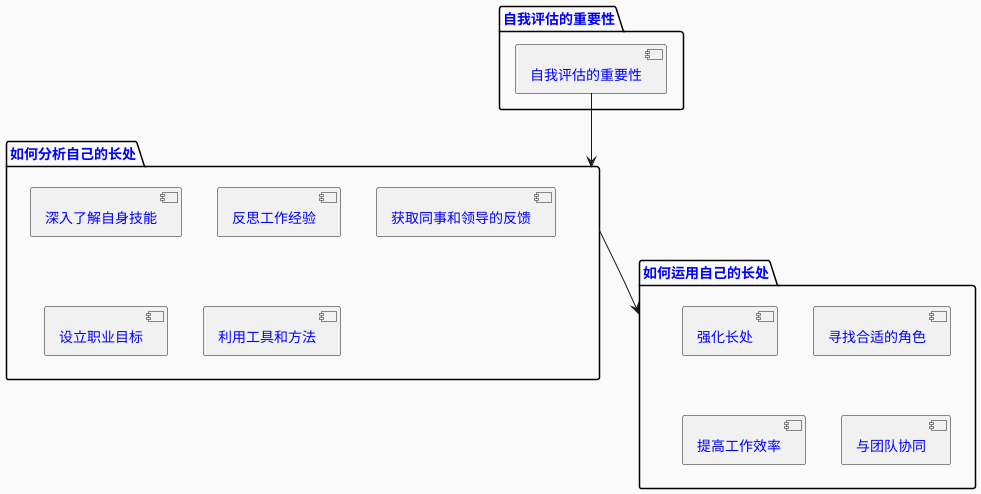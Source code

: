 @startuml

skinparam DefaultFontColor blue
skinparam BackgroundColor #FAFAFA
skinparam Shadowing false

!define Fuchsia #FF00FF

package "自我评估的重要性" {
  ["自我评估的重要性"]
}

package "如何分析自己的长处" {
  ["深入了解自身技能"]
  ["反思工作经验"]
  ["获取同事和领导的反馈"]
  ["设立职业目标"]
  ["利用工具和方法"]
}

package "如何运用自己的长处" {
  [强化长处]
  [寻找合适的角色]
  [提高工作效率]
  [与团队协同]
}

["自我评估的重要性"] --> "如何分析自己的长处"
"如何分析自己的长处" --> "如何运用自己的长处"

@enduml
